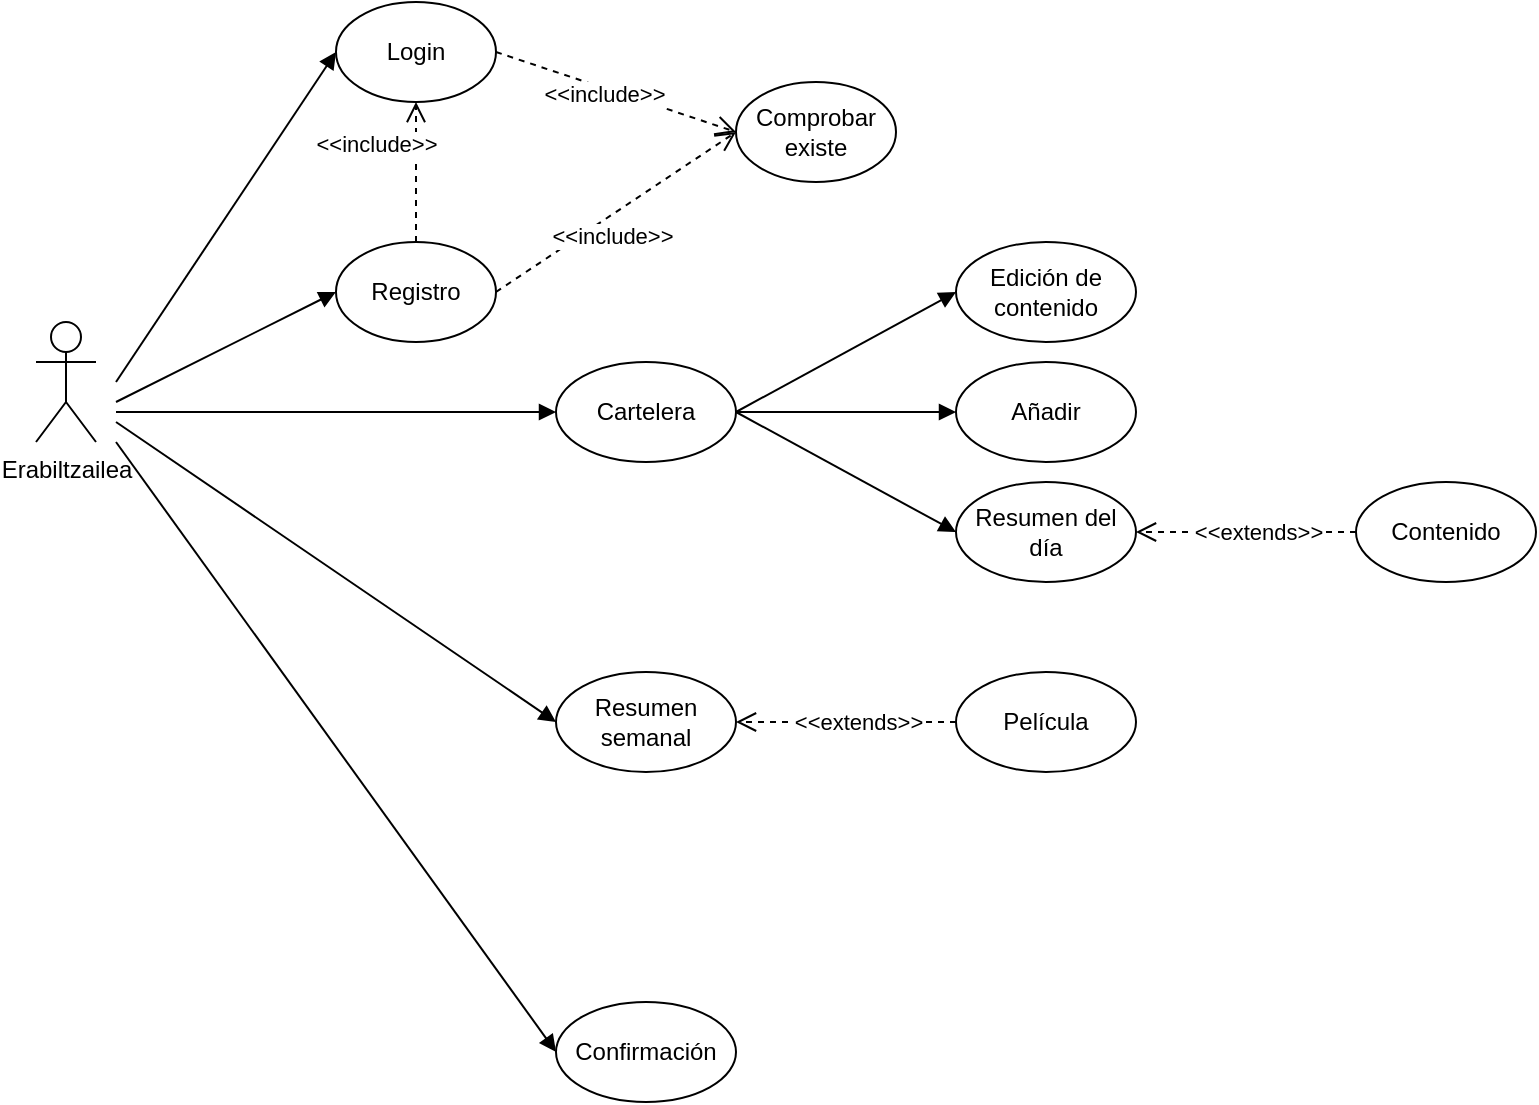 <mxfile version="17.2.4" type="device"><diagram id="1aKjr-PpPqmqKmQXg18l" name="Página-1"><mxGraphModel dx="745" dy="703" grid="1" gridSize="10" guides="1" tooltips="1" connect="1" arrows="1" fold="1" page="1" pageScale="1" pageWidth="827" pageHeight="1169" math="0" shadow="0"><root><mxCell id="0"/><mxCell id="1" parent="0"/><mxCell id="r_VUTsUW23Z3ikChxd-m-1" value="Erabiltzailea" style="shape=umlActor;verticalLabelPosition=bottom;verticalAlign=top;html=1;" vertex="1" parent="1"><mxGeometry x="90" y="310" width="30" height="60" as="geometry"/></mxCell><mxCell id="r_VUTsUW23Z3ikChxd-m-2" value="Login" style="ellipse;whiteSpace=wrap;html=1;" vertex="1" parent="1"><mxGeometry x="240" y="150" width="80" height="50" as="geometry"/></mxCell><mxCell id="r_VUTsUW23Z3ikChxd-m-3" value="Comprobar existe" style="ellipse;whiteSpace=wrap;html=1;" vertex="1" parent="1"><mxGeometry x="440" y="190" width="80" height="50" as="geometry"/></mxCell><mxCell id="r_VUTsUW23Z3ikChxd-m-4" value="Registro" style="ellipse;whiteSpace=wrap;html=1;" vertex="1" parent="1"><mxGeometry x="240" y="270" width="80" height="50" as="geometry"/></mxCell><mxCell id="r_VUTsUW23Z3ikChxd-m-7" value="" style="html=1;verticalAlign=bottom;endArrow=open;dashed=1;endSize=8;rounded=0;exitX=1;exitY=0.5;exitDx=0;exitDy=0;entryX=0;entryY=0.5;entryDx=0;entryDy=0;" edge="1" parent="1" source="r_VUTsUW23Z3ikChxd-m-4" target="r_VUTsUW23Z3ikChxd-m-3"><mxGeometry x="0.983" y="-138" relative="1" as="geometry"><mxPoint x="440" y="300" as="sourcePoint"/><mxPoint x="360" y="300" as="targetPoint"/><mxPoint as="offset"/></mxGeometry></mxCell><mxCell id="r_VUTsUW23Z3ikChxd-m-9" value="&amp;lt;&amp;lt;include&amp;gt;&amp;gt;" style="edgeLabel;html=1;align=center;verticalAlign=middle;resizable=0;points=[];" vertex="1" connectable="0" parent="r_VUTsUW23Z3ikChxd-m-7"><mxGeometry x="-0.462" relative="1" as="geometry"><mxPoint x="25" y="-7" as="offset"/></mxGeometry></mxCell><mxCell id="r_VUTsUW23Z3ikChxd-m-8" value="" style="html=1;verticalAlign=bottom;endArrow=open;dashed=1;endSize=8;rounded=0;exitX=1;exitY=0.5;exitDx=0;exitDy=0;entryX=0;entryY=0.5;entryDx=0;entryDy=0;" edge="1" parent="1" source="r_VUTsUW23Z3ikChxd-m-2" target="r_VUTsUW23Z3ikChxd-m-3"><mxGeometry x="-0.073" y="-1" relative="1" as="geometry"><mxPoint x="330" y="255" as="sourcePoint"/><mxPoint x="484" y="234" as="targetPoint"/><mxPoint as="offset"/></mxGeometry></mxCell><mxCell id="r_VUTsUW23Z3ikChxd-m-10" value="&amp;lt;&amp;lt;include&amp;gt;&amp;gt;" style="edgeLabel;html=1;align=center;verticalAlign=middle;resizable=0;points=[];" vertex="1" connectable="0" parent="r_VUTsUW23Z3ikChxd-m-8"><mxGeometry x="0.251" y="-1" relative="1" as="geometry"><mxPoint x="-21" y="-5" as="offset"/></mxGeometry></mxCell><mxCell id="r_VUTsUW23Z3ikChxd-m-12" value="Cartelera" style="ellipse;whiteSpace=wrap;html=1;" vertex="1" parent="1"><mxGeometry x="350" y="330" width="90" height="50" as="geometry"/></mxCell><mxCell id="r_VUTsUW23Z3ikChxd-m-13" value="Resumen semanal" style="ellipse;whiteSpace=wrap;html=1;" vertex="1" parent="1"><mxGeometry x="350" y="485" width="90" height="50" as="geometry"/></mxCell><mxCell id="r_VUTsUW23Z3ikChxd-m-14" value="Confirmación" style="ellipse;whiteSpace=wrap;html=1;" vertex="1" parent="1"><mxGeometry x="350" y="650" width="90" height="50" as="geometry"/></mxCell><mxCell id="r_VUTsUW23Z3ikChxd-m-15" value="Edición de contenido" style="ellipse;whiteSpace=wrap;html=1;" vertex="1" parent="1"><mxGeometry x="550" y="270" width="90" height="50" as="geometry"/></mxCell><mxCell id="r_VUTsUW23Z3ikChxd-m-16" value="Añadir" style="ellipse;whiteSpace=wrap;html=1;" vertex="1" parent="1"><mxGeometry x="550" y="330" width="90" height="50" as="geometry"/></mxCell><mxCell id="r_VUTsUW23Z3ikChxd-m-17" value="Resumen del día" style="ellipse;whiteSpace=wrap;html=1;" vertex="1" parent="1"><mxGeometry x="550" y="390" width="90" height="50" as="geometry"/></mxCell><mxCell id="r_VUTsUW23Z3ikChxd-m-26" value="" style="html=1;verticalAlign=bottom;endArrow=block;rounded=0;entryX=0;entryY=0.5;entryDx=0;entryDy=0;" edge="1" parent="1" target="r_VUTsUW23Z3ikChxd-m-2"><mxGeometry width="80" relative="1" as="geometry"><mxPoint x="130" y="340" as="sourcePoint"/><mxPoint x="280" y="320" as="targetPoint"/></mxGeometry></mxCell><mxCell id="r_VUTsUW23Z3ikChxd-m-27" value="" style="html=1;verticalAlign=bottom;endArrow=block;rounded=0;entryX=0;entryY=0.5;entryDx=0;entryDy=0;" edge="1" parent="1" target="r_VUTsUW23Z3ikChxd-m-4"><mxGeometry width="80" relative="1" as="geometry"><mxPoint x="130" y="350" as="sourcePoint"/><mxPoint x="250" y="195" as="targetPoint"/></mxGeometry></mxCell><mxCell id="r_VUTsUW23Z3ikChxd-m-28" value="" style="html=1;verticalAlign=bottom;endArrow=open;dashed=1;endSize=8;rounded=0;exitX=0.5;exitY=0;exitDx=0;exitDy=0;entryX=0.5;entryY=1;entryDx=0;entryDy=0;" edge="1" parent="1" source="r_VUTsUW23Z3ikChxd-m-4" target="r_VUTsUW23Z3ikChxd-m-2"><mxGeometry x="-0.073" y="-1" relative="1" as="geometry"><mxPoint x="330" y="185" as="sourcePoint"/><mxPoint x="450" y="225" as="targetPoint"/><mxPoint as="offset"/></mxGeometry></mxCell><mxCell id="r_VUTsUW23Z3ikChxd-m-29" value="&amp;lt;&amp;lt;include&amp;gt;&amp;gt;" style="edgeLabel;html=1;align=center;verticalAlign=middle;resizable=0;points=[];" vertex="1" connectable="0" parent="r_VUTsUW23Z3ikChxd-m-28"><mxGeometry x="0.251" y="-1" relative="1" as="geometry"><mxPoint x="-21" y="-5" as="offset"/></mxGeometry></mxCell><mxCell id="r_VUTsUW23Z3ikChxd-m-30" value="" style="html=1;verticalAlign=bottom;endArrow=block;rounded=0;entryX=0;entryY=0.5;entryDx=0;entryDy=0;" edge="1" parent="1" target="r_VUTsUW23Z3ikChxd-m-12"><mxGeometry width="80" relative="1" as="geometry"><mxPoint x="130" y="355" as="sourcePoint"/><mxPoint x="250" y="305" as="targetPoint"/></mxGeometry></mxCell><mxCell id="r_VUTsUW23Z3ikChxd-m-31" value="" style="html=1;verticalAlign=bottom;endArrow=block;rounded=0;entryX=0;entryY=0.5;entryDx=0;entryDy=0;" edge="1" parent="1" target="r_VUTsUW23Z3ikChxd-m-13"><mxGeometry width="80" relative="1" as="geometry"><mxPoint x="130" y="360" as="sourcePoint"/><mxPoint x="460" y="365" as="targetPoint"/></mxGeometry></mxCell><mxCell id="r_VUTsUW23Z3ikChxd-m-32" value="" style="html=1;verticalAlign=bottom;endArrow=block;rounded=0;entryX=0;entryY=0.5;entryDx=0;entryDy=0;" edge="1" parent="1" target="r_VUTsUW23Z3ikChxd-m-14"><mxGeometry width="80" relative="1" as="geometry"><mxPoint x="130" y="370" as="sourcePoint"/><mxPoint x="470" y="375" as="targetPoint"/></mxGeometry></mxCell><mxCell id="r_VUTsUW23Z3ikChxd-m-33" value="" style="html=1;verticalAlign=bottom;endArrow=block;rounded=0;entryX=0;entryY=0.5;entryDx=0;entryDy=0;exitX=1;exitY=0.5;exitDx=0;exitDy=0;" edge="1" parent="1" source="r_VUTsUW23Z3ikChxd-m-12" target="r_VUTsUW23Z3ikChxd-m-15"><mxGeometry width="80" relative="1" as="geometry"><mxPoint x="140" y="365" as="sourcePoint"/><mxPoint x="360" y="365" as="targetPoint"/></mxGeometry></mxCell><mxCell id="r_VUTsUW23Z3ikChxd-m-34" value="" style="html=1;verticalAlign=bottom;endArrow=block;rounded=0;entryX=0;entryY=0.5;entryDx=0;entryDy=0;exitX=1;exitY=0.5;exitDx=0;exitDy=0;" edge="1" parent="1" source="r_VUTsUW23Z3ikChxd-m-12" target="r_VUTsUW23Z3ikChxd-m-16"><mxGeometry width="80" relative="1" as="geometry"><mxPoint x="150" y="375" as="sourcePoint"/><mxPoint x="370" y="375" as="targetPoint"/></mxGeometry></mxCell><mxCell id="r_VUTsUW23Z3ikChxd-m-35" value="" style="html=1;verticalAlign=bottom;endArrow=block;rounded=0;entryX=0;entryY=0.5;entryDx=0;entryDy=0;exitX=1;exitY=0.5;exitDx=0;exitDy=0;" edge="1" parent="1" source="r_VUTsUW23Z3ikChxd-m-12" target="r_VUTsUW23Z3ikChxd-m-17"><mxGeometry width="80" relative="1" as="geometry"><mxPoint x="450" y="365" as="sourcePoint"/><mxPoint x="560" y="365" as="targetPoint"/></mxGeometry></mxCell><mxCell id="r_VUTsUW23Z3ikChxd-m-36" value="Contenido" style="ellipse;whiteSpace=wrap;html=1;" vertex="1" parent="1"><mxGeometry x="750" y="390" width="90" height="50" as="geometry"/></mxCell><mxCell id="r_VUTsUW23Z3ikChxd-m-38" value="Película" style="ellipse;whiteSpace=wrap;html=1;" vertex="1" parent="1"><mxGeometry x="550" y="485" width="90" height="50" as="geometry"/></mxCell><mxCell id="r_VUTsUW23Z3ikChxd-m-40" value="" style="html=1;verticalAlign=bottom;endArrow=open;dashed=1;endSize=8;rounded=0;exitX=0;exitY=0.5;exitDx=0;exitDy=0;entryX=1;entryY=0.5;entryDx=0;entryDy=0;" edge="1" parent="1" source="r_VUTsUW23Z3ikChxd-m-38" target="r_VUTsUW23Z3ikChxd-m-13"><mxGeometry x="0.983" y="-138" relative="1" as="geometry"><mxPoint x="330" y="305" as="sourcePoint"/><mxPoint x="450" y="225" as="targetPoint"/><mxPoint as="offset"/></mxGeometry></mxCell><mxCell id="r_VUTsUW23Z3ikChxd-m-41" value="&amp;lt;&amp;lt;extends&amp;gt;&amp;gt;" style="edgeLabel;html=1;align=center;verticalAlign=middle;resizable=0;points=[];" vertex="1" connectable="0" parent="r_VUTsUW23Z3ikChxd-m-40"><mxGeometry x="-0.462" relative="1" as="geometry"><mxPoint x="-20" as="offset"/></mxGeometry></mxCell><mxCell id="r_VUTsUW23Z3ikChxd-m-42" value="" style="html=1;verticalAlign=bottom;endArrow=open;dashed=1;endSize=8;rounded=0;exitX=0;exitY=0.5;exitDx=0;exitDy=0;entryX=1;entryY=0.5;entryDx=0;entryDy=0;" edge="1" parent="1" source="r_VUTsUW23Z3ikChxd-m-36" target="r_VUTsUW23Z3ikChxd-m-17"><mxGeometry x="0.983" y="-138" relative="1" as="geometry"><mxPoint x="560" y="520" as="sourcePoint"/><mxPoint x="450" y="520" as="targetPoint"/><mxPoint as="offset"/></mxGeometry></mxCell><mxCell id="r_VUTsUW23Z3ikChxd-m-43" value="&amp;lt;&amp;lt;extends&amp;gt;&amp;gt;" style="edgeLabel;html=1;align=center;verticalAlign=middle;resizable=0;points=[];" vertex="1" connectable="0" parent="r_VUTsUW23Z3ikChxd-m-42"><mxGeometry x="-0.462" relative="1" as="geometry"><mxPoint x="-20" as="offset"/></mxGeometry></mxCell></root></mxGraphModel></diagram></mxfile>